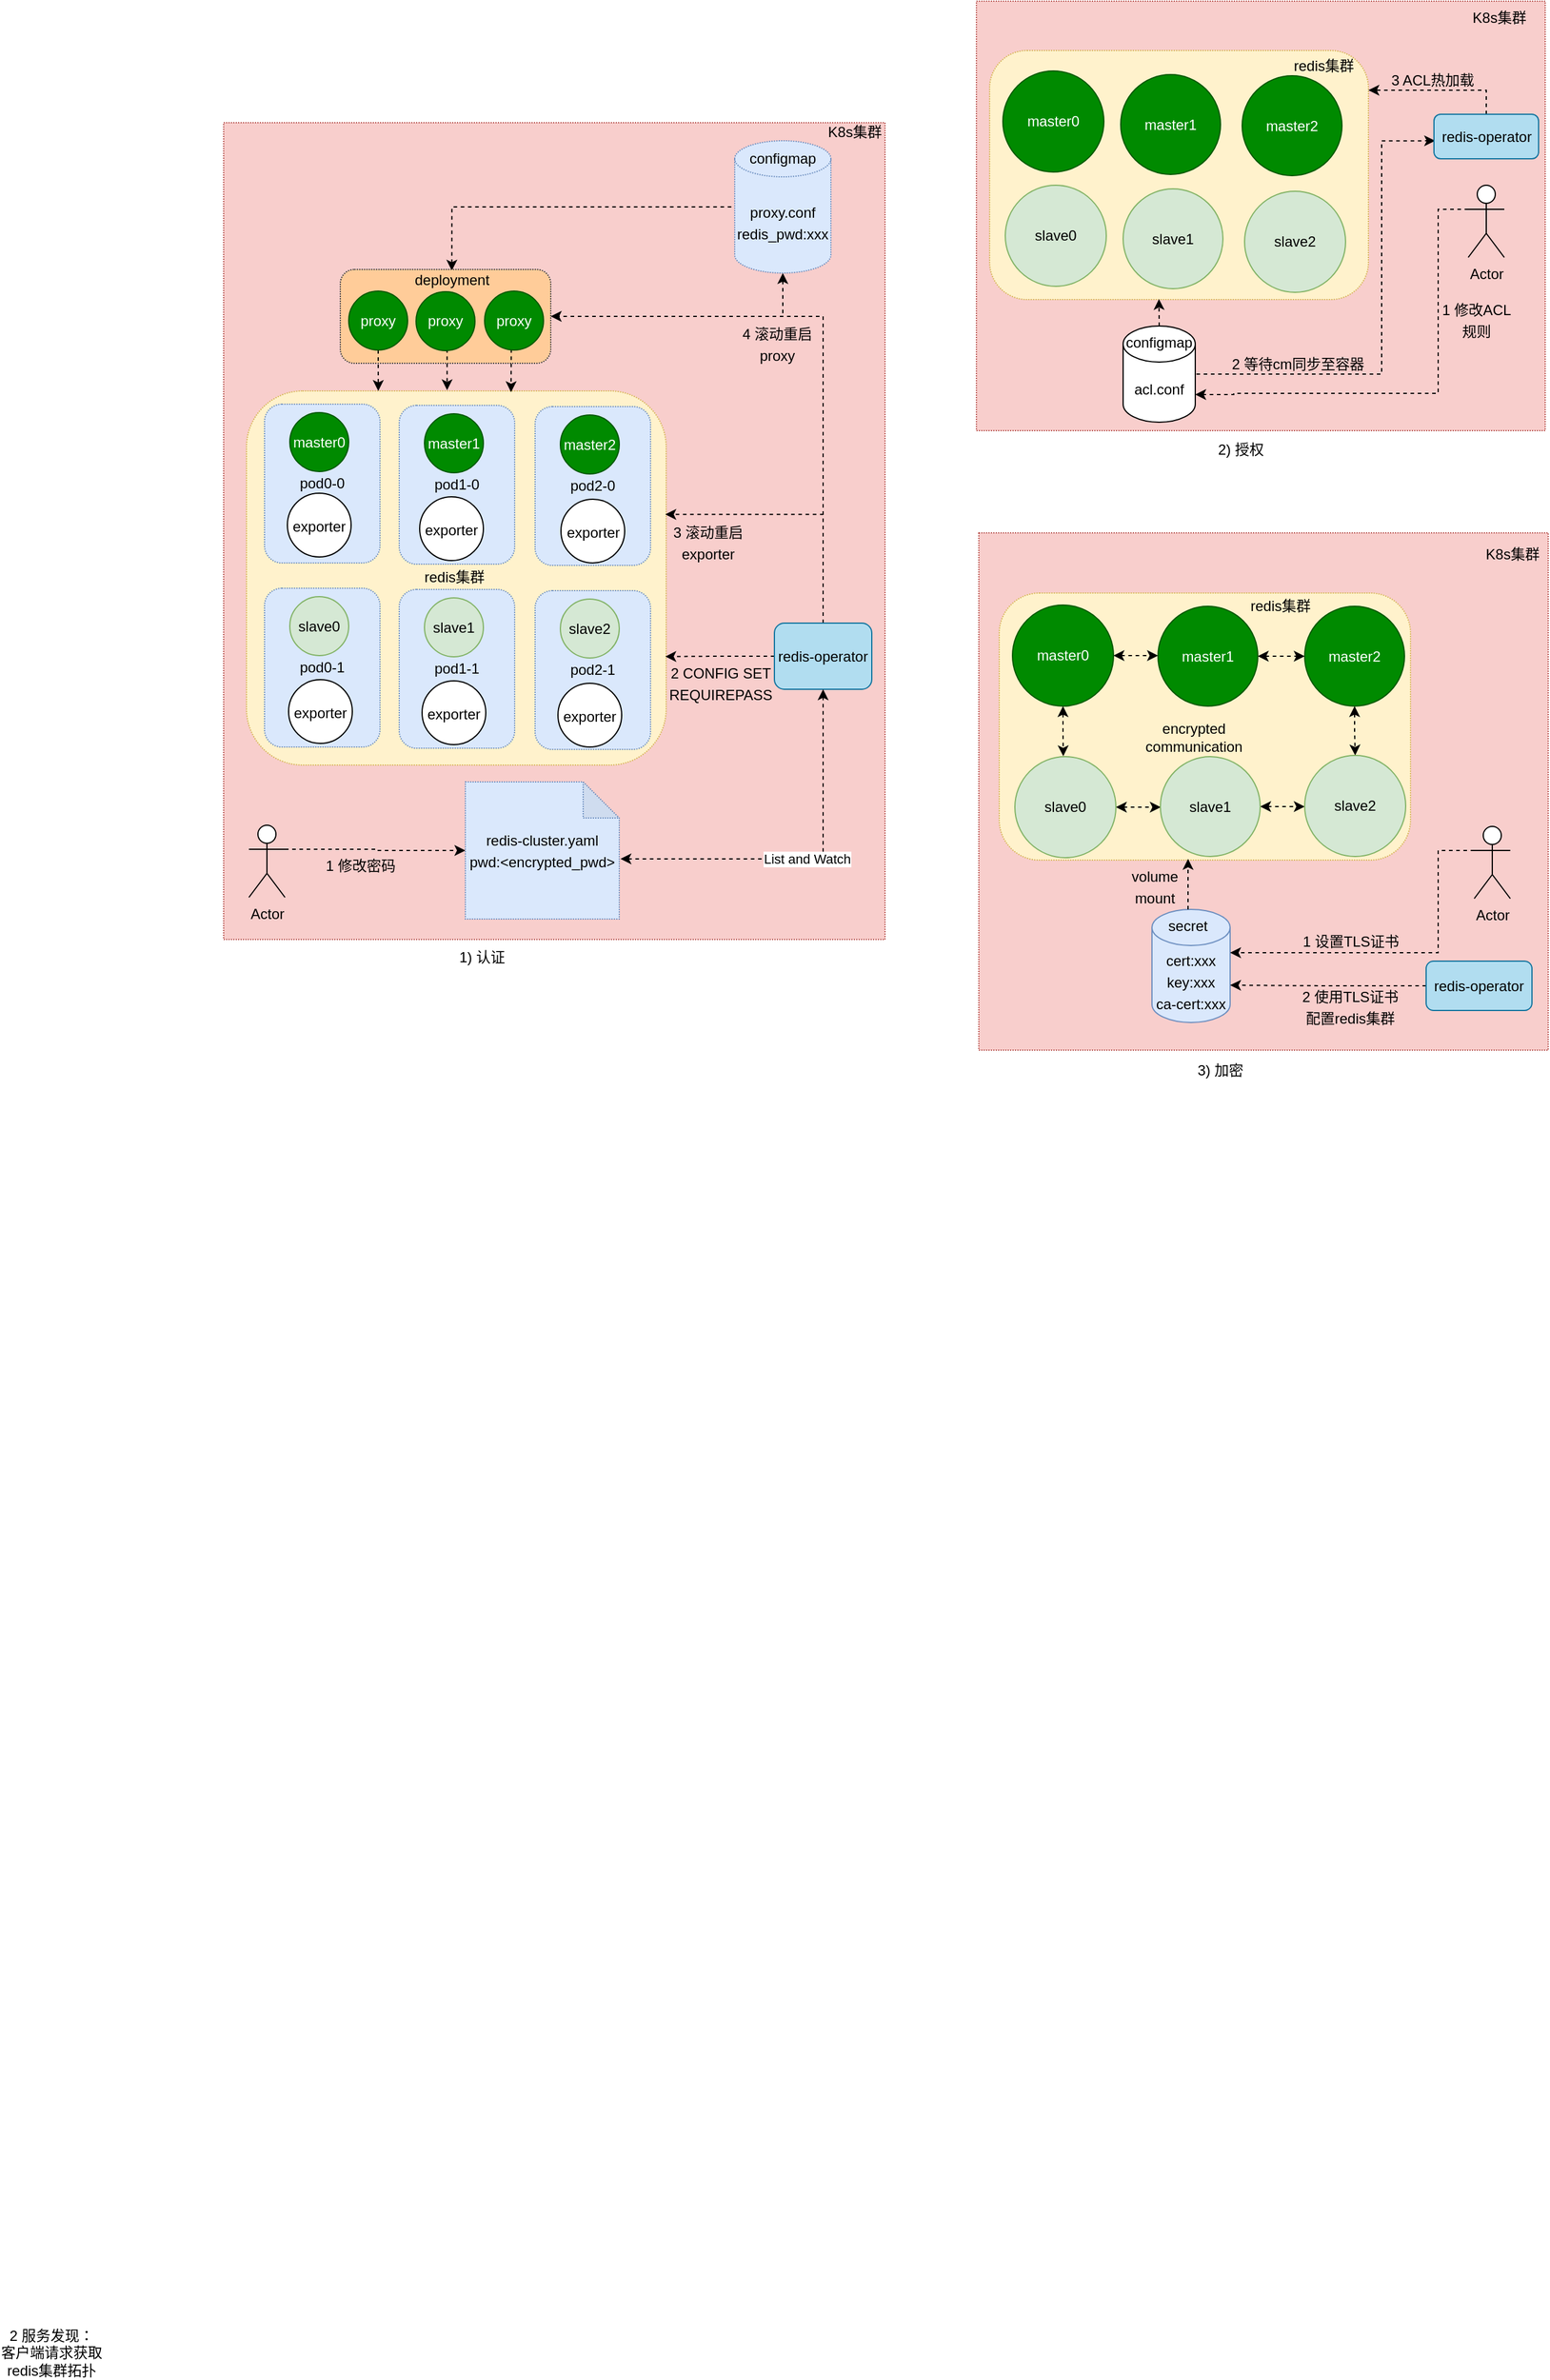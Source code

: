 <mxfile version="21.6.2" type="github">
  <diagram id="rYdwiMb5jvszhZctyrXV" name="第 1 页">
    <mxGraphModel dx="1190" dy="947" grid="0" gridSize="10" guides="1" tooltips="1" connect="1" arrows="1" fold="1" page="0" pageScale="1" pageWidth="1920" pageHeight="1200" math="0" shadow="0">
      <root>
        <mxCell id="0" />
        <mxCell id="1" parent="0" />
        <mxCell id="fc0Et_haitifpb5bSG0c-15" value="" style="rounded=0;whiteSpace=wrap;html=1;fillColor=#f8cecc;dashed=1;dashPattern=1 1;strokeColor=#b85450;" parent="1" vertex="1">
          <mxGeometry x="646" y="289" width="550" height="679" as="geometry" />
        </mxCell>
        <mxCell id="UUUI14ZKRIE0cY6bywck-4" style="edgeStyle=orthogonalEdgeStyle;rounded=0;orthogonalLoop=1;jettySize=auto;html=1;exitX=0.5;exitY=0;exitDx=0;exitDy=0;entryX=0;entryY=0.5;entryDx=0;entryDy=0;entryPerimeter=0;dashed=1;startArrow=classic;startFill=1;endArrow=none;endFill=0;" parent="1" source="CZOD9MttlhJFFi8Qf4Fr-37" target="UUUI14ZKRIE0cY6bywck-2" edge="1">
          <mxGeometry relative="1" as="geometry" />
        </mxCell>
        <mxCell id="CZOD9MttlhJFFi8Qf4Fr-35" value="" style="rounded=1;whiteSpace=wrap;html=1;dashed=1;dashPattern=1 1;fillColor=#ffcc99;strokeColor=#36393d;" parent="1" vertex="1">
          <mxGeometry x="743" y="411" width="175" height="78" as="geometry" />
        </mxCell>
        <mxCell id="fc0Et_haitifpb5bSG0c-1" value="" style="rounded=1;whiteSpace=wrap;html=1;dashed=1;dashPattern=1 1;fillColor=#fff2cc;strokeColor=#d6b656;" parent="1" vertex="1">
          <mxGeometry x="665" y="512" width="349" height="311" as="geometry" />
        </mxCell>
        <mxCell id="CZOD9MttlhJFFi8Qf4Fr-2" value="pod0-0" style="rounded=1;whiteSpace=wrap;html=1;fillColor=#dae8fc;dashed=1;dashPattern=1 1;strokeColor=#6c8ebf;" parent="1" vertex="1">
          <mxGeometry x="680" y="523" width="96" height="132" as="geometry" />
        </mxCell>
        <mxCell id="fc0Et_haitifpb5bSG0c-2" value="master0" style="ellipse;whiteSpace=wrap;html=1;aspect=fixed;fillColor=#008a00;fontColor=#ffffff;strokeColor=#005700;" parent="1" vertex="1">
          <mxGeometry x="701" y="530" width="49" height="49" as="geometry" />
        </mxCell>
        <mxCell id="fc0Et_haitifpb5bSG0c-16" value="K8s集群" style="text;html=1;strokeColor=none;fillColor=none;align=center;verticalAlign=middle;whiteSpace=wrap;rounded=0;dashed=1;" parent="1" vertex="1">
          <mxGeometry x="1141" y="282" width="60" height="30" as="geometry" />
        </mxCell>
        <mxCell id="fc0Et_haitifpb5bSG0c-70" value="2 服务发现：&lt;br&gt;客户端请求获取redis集群拓扑" style="text;html=1;strokeColor=none;fillColor=none;align=center;verticalAlign=middle;whiteSpace=wrap;rounded=0;" parent="1" vertex="1">
          <mxGeometry x="460" y="2123" width="86" height="40" as="geometry" />
        </mxCell>
        <mxCell id="k7kp1MV-_mNu26BSV135-80" value="redis集群" style="text;html=1;strokeColor=none;fillColor=none;align=center;verticalAlign=middle;whiteSpace=wrap;rounded=0;dashed=1;dashPattern=1 1;" parent="1" vertex="1">
          <mxGeometry x="800.75" y="653" width="74.25" height="27" as="geometry" />
        </mxCell>
        <mxCell id="CZOD9MttlhJFFi8Qf4Fr-42" style="edgeStyle=orthogonalEdgeStyle;rounded=0;orthogonalLoop=1;jettySize=auto;html=1;exitX=1;exitY=0.333;exitDx=0;exitDy=0;exitPerimeter=0;entryX=0;entryY=0.5;entryDx=0;entryDy=0;entryPerimeter=0;dashed=1;" parent="1" source="YecgM4xgUUCfINCVM_Nl-14" target="CZOD9MttlhJFFi8Qf4Fr-21" edge="1">
          <mxGeometry relative="1" as="geometry" />
        </mxCell>
        <mxCell id="YecgM4xgUUCfINCVM_Nl-14" value="Actor" style="shape=umlActor;verticalLabelPosition=bottom;verticalAlign=top;html=1;outlineConnect=0;" parent="1" vertex="1">
          <mxGeometry x="667" y="873" width="30" height="60" as="geometry" />
        </mxCell>
        <mxCell id="YecgM4xgUUCfINCVM_Nl-19" value="&lt;p style=&quot;line-height: 150%;&quot;&gt;1 修改密码&lt;/p&gt;" style="text;html=1;strokeColor=none;fillColor=none;align=center;verticalAlign=middle;whiteSpace=wrap;rounded=0;" parent="1" vertex="1">
          <mxGeometry x="710" y="896" width="99.5" height="20" as="geometry" />
        </mxCell>
        <mxCell id="CZOD9MttlhJFFi8Qf4Fr-27" style="edgeStyle=orthogonalEdgeStyle;rounded=0;orthogonalLoop=1;jettySize=auto;html=1;exitX=0;exitY=0.5;exitDx=0;exitDy=0;entryX=0.998;entryY=0.71;entryDx=0;entryDy=0;entryPerimeter=0;dashed=1;" parent="1" source="YecgM4xgUUCfINCVM_Nl-21" target="fc0Et_haitifpb5bSG0c-1" edge="1">
          <mxGeometry relative="1" as="geometry" />
        </mxCell>
        <mxCell id="CZOD9MttlhJFFi8Qf4Fr-28" style="edgeStyle=orthogonalEdgeStyle;rounded=0;orthogonalLoop=1;jettySize=auto;html=1;exitX=0.5;exitY=0;exitDx=0;exitDy=0;entryX=0.998;entryY=0.33;entryDx=0;entryDy=0;entryPerimeter=0;dashed=1;" parent="1" source="YecgM4xgUUCfINCVM_Nl-21" target="fc0Et_haitifpb5bSG0c-1" edge="1">
          <mxGeometry relative="1" as="geometry" />
        </mxCell>
        <mxCell id="CZOD9MttlhJFFi8Qf4Fr-41" style="edgeStyle=orthogonalEdgeStyle;rounded=0;orthogonalLoop=1;jettySize=auto;html=1;exitX=0.5;exitY=0;exitDx=0;exitDy=0;entryX=1;entryY=0.5;entryDx=0;entryDy=0;dashed=1;" parent="1" source="YecgM4xgUUCfINCVM_Nl-21" target="CZOD9MttlhJFFi8Qf4Fr-35" edge="1">
          <mxGeometry relative="1" as="geometry" />
        </mxCell>
        <mxCell id="YecgM4xgUUCfINCVM_Nl-21" value="redis-operator" style="rounded=1;whiteSpace=wrap;html=1;fillColor=#b1ddf0;strokeColor=#10739e;" parent="1" vertex="1">
          <mxGeometry x="1104" y="705" width="81" height="55" as="geometry" />
        </mxCell>
        <mxCell id="YecgM4xgUUCfINCVM_Nl-28" style="edgeStyle=orthogonalEdgeStyle;rounded=0;orthogonalLoop=1;jettySize=auto;html=1;exitX=0.5;exitY=1;exitDx=0;exitDy=0;dashed=1;" parent="1" edge="1">
          <mxGeometry relative="1" as="geometry">
            <mxPoint x="785.5" y="918" as="sourcePoint" />
            <mxPoint x="785.5" y="918" as="targetPoint" />
          </mxGeometry>
        </mxCell>
        <mxCell id="CZOD9MttlhJFFi8Qf4Fr-1" value="&lt;p style=&quot;line-height: 150%;&quot;&gt;exporter&lt;/p&gt;" style="ellipse;whiteSpace=wrap;html=1;aspect=fixed;" parent="1" vertex="1">
          <mxGeometry x="699" y="597" width="53" height="53" as="geometry" />
        </mxCell>
        <mxCell id="CZOD9MttlhJFFi8Qf4Fr-6" value="pod0-1" style="rounded=1;whiteSpace=wrap;html=1;fillColor=#dae8fc;dashed=1;dashPattern=1 1;strokeColor=#6c8ebf;" parent="1" vertex="1">
          <mxGeometry x="680" y="676" width="96" height="132" as="geometry" />
        </mxCell>
        <mxCell id="CZOD9MttlhJFFi8Qf4Fr-7" value="slave0" style="ellipse;whiteSpace=wrap;html=1;aspect=fixed;fillColor=#d5e8d4;strokeColor=#82b366;" parent="1" vertex="1">
          <mxGeometry x="701" y="683" width="49" height="49" as="geometry" />
        </mxCell>
        <mxCell id="CZOD9MttlhJFFi8Qf4Fr-8" value="&lt;p style=&quot;line-height: 150%;&quot;&gt;exporter&lt;br&gt;&lt;/p&gt;" style="ellipse;whiteSpace=wrap;html=1;aspect=fixed;" parent="1" vertex="1">
          <mxGeometry x="700" y="752" width="53" height="53" as="geometry" />
        </mxCell>
        <mxCell id="CZOD9MttlhJFFi8Qf4Fr-9" value="pod1-0" style="rounded=1;whiteSpace=wrap;html=1;fillColor=#dae8fc;dashed=1;dashPattern=1 1;strokeColor=#6c8ebf;" parent="1" vertex="1">
          <mxGeometry x="792" y="524" width="96" height="132" as="geometry" />
        </mxCell>
        <mxCell id="CZOD9MttlhJFFi8Qf4Fr-10" value="master1" style="ellipse;whiteSpace=wrap;html=1;aspect=fixed;fillColor=#008a00;fontColor=#ffffff;strokeColor=#005700;" parent="1" vertex="1">
          <mxGeometry x="813" y="531" width="49" height="49" as="geometry" />
        </mxCell>
        <mxCell id="CZOD9MttlhJFFi8Qf4Fr-11" value="&lt;p style=&quot;line-height: 150%;&quot;&gt;exporter&lt;br&gt;&lt;/p&gt;" style="ellipse;whiteSpace=wrap;html=1;aspect=fixed;" parent="1" vertex="1">
          <mxGeometry x="809" y="600" width="53" height="53" as="geometry" />
        </mxCell>
        <mxCell id="CZOD9MttlhJFFi8Qf4Fr-12" value="pod1-1" style="rounded=1;whiteSpace=wrap;html=1;fillColor=#dae8fc;dashed=1;dashPattern=1 1;strokeColor=#6c8ebf;" parent="1" vertex="1">
          <mxGeometry x="792" y="677" width="96" height="132" as="geometry" />
        </mxCell>
        <mxCell id="CZOD9MttlhJFFi8Qf4Fr-13" value="slave1" style="ellipse;whiteSpace=wrap;html=1;aspect=fixed;fillColor=#d5e8d4;strokeColor=#82b366;" parent="1" vertex="1">
          <mxGeometry x="813" y="684" width="49" height="49" as="geometry" />
        </mxCell>
        <mxCell id="CZOD9MttlhJFFi8Qf4Fr-14" value="&lt;p style=&quot;line-height: 150%;&quot;&gt;exporter&lt;br&gt;&lt;/p&gt;" style="ellipse;whiteSpace=wrap;html=1;aspect=fixed;" parent="1" vertex="1">
          <mxGeometry x="811" y="753" width="53" height="53" as="geometry" />
        </mxCell>
        <mxCell id="CZOD9MttlhJFFi8Qf4Fr-15" value="pod2-0" style="rounded=1;whiteSpace=wrap;html=1;fillColor=#dae8fc;dashed=1;dashPattern=1 1;strokeColor=#6c8ebf;" parent="1" vertex="1">
          <mxGeometry x="905" y="525" width="96" height="132" as="geometry" />
        </mxCell>
        <mxCell id="CZOD9MttlhJFFi8Qf4Fr-16" value="master2" style="ellipse;whiteSpace=wrap;html=1;aspect=fixed;fillColor=#008a00;fontColor=#ffffff;strokeColor=#005700;" parent="1" vertex="1">
          <mxGeometry x="926" y="532" width="49" height="49" as="geometry" />
        </mxCell>
        <mxCell id="CZOD9MttlhJFFi8Qf4Fr-17" value="&lt;p style=&quot;line-height: 150%;&quot;&gt;exporter&lt;br&gt;&lt;/p&gt;" style="ellipse;whiteSpace=wrap;html=1;aspect=fixed;" parent="1" vertex="1">
          <mxGeometry x="926.5" y="602" width="53" height="53" as="geometry" />
        </mxCell>
        <mxCell id="CZOD9MttlhJFFi8Qf4Fr-18" value="pod2-1" style="rounded=1;whiteSpace=wrap;html=1;fillColor=#dae8fc;dashed=1;dashPattern=1 1;strokeColor=#6c8ebf;" parent="1" vertex="1">
          <mxGeometry x="905" y="678" width="96" height="132" as="geometry" />
        </mxCell>
        <mxCell id="CZOD9MttlhJFFi8Qf4Fr-19" value="slave2" style="ellipse;whiteSpace=wrap;html=1;aspect=fixed;fillColor=#d5e8d4;strokeColor=#82b366;" parent="1" vertex="1">
          <mxGeometry x="926" y="685" width="49" height="49" as="geometry" />
        </mxCell>
        <mxCell id="CZOD9MttlhJFFi8Qf4Fr-20" value="&lt;p style=&quot;line-height: 150%;&quot;&gt;exporter&lt;br&gt;&lt;/p&gt;" style="ellipse;whiteSpace=wrap;html=1;aspect=fixed;" parent="1" vertex="1">
          <mxGeometry x="924" y="755" width="53" height="53" as="geometry" />
        </mxCell>
        <mxCell id="CZOD9MttlhJFFi8Qf4Fr-46" value="List and Watch" style="edgeStyle=orthogonalEdgeStyle;rounded=0;orthogonalLoop=1;jettySize=auto;html=1;exitX=1.008;exitY=0.561;exitDx=0;exitDy=0;exitPerimeter=0;entryX=0.5;entryY=1;entryDx=0;entryDy=0;startArrow=classic;startFill=1;dashed=1;" parent="1" source="CZOD9MttlhJFFi8Qf4Fr-21" target="YecgM4xgUUCfINCVM_Nl-21" edge="1">
          <mxGeometry relative="1" as="geometry" />
        </mxCell>
        <mxCell id="CZOD9MttlhJFFi8Qf4Fr-21" value="&lt;p style=&quot;line-height: 150%;&quot;&gt;redis-cluster&lt;span style=&quot;background-color: initial;&quot;&gt;.yaml&lt;br&gt;&lt;/span&gt;&lt;span style=&quot;background-color: initial;&quot;&gt;pwd:&amp;lt;encrypted_pwd&amp;gt;&lt;/span&gt;&lt;span style=&quot;background-color: initial;&quot;&gt;&lt;br&gt;&lt;/span&gt;&lt;/p&gt;" style="shape=note;whiteSpace=wrap;html=1;backgroundOutline=1;darkOpacity=0.05;dashed=1;dashPattern=1 1;fillColor=#dae8fc;strokeColor=#6c8ebf;" parent="1" vertex="1">
          <mxGeometry x="847" y="837" width="128" height="114" as="geometry" />
        </mxCell>
        <mxCell id="CZOD9MttlhJFFi8Qf4Fr-24" value="&lt;p style=&quot;line-height: 150%;&quot;&gt;3 滚动重启&lt;span style=&quot;background-color: initial;&quot;&gt;exporter&lt;/span&gt;&lt;/p&gt;" style="text;html=1;strokeColor=none;fillColor=none;align=center;verticalAlign=middle;whiteSpace=wrap;rounded=0;" parent="1" vertex="1">
          <mxGeometry x="1014" y="623" width="70" height="30" as="geometry" />
        </mxCell>
        <mxCell id="CZOD9MttlhJFFi8Qf4Fr-25" value="&lt;p style=&quot;line-height: 150%;&quot;&gt;4 滚动重启proxy&lt;/p&gt;" style="text;html=1;strokeColor=none;fillColor=none;align=center;verticalAlign=middle;whiteSpace=wrap;rounded=0;" parent="1" vertex="1">
          <mxGeometry x="1068" y="454" width="77" height="38" as="geometry" />
        </mxCell>
        <mxCell id="CZOD9MttlhJFFi8Qf4Fr-33" style="edgeStyle=orthogonalEdgeStyle;rounded=0;orthogonalLoop=1;jettySize=auto;html=1;exitX=0.5;exitY=1;exitDx=0;exitDy=0;entryX=0.478;entryY=-0.002;entryDx=0;entryDy=0;entryPerimeter=0;dashed=1;" parent="1" source="CZOD9MttlhJFFi8Qf4Fr-29" target="fc0Et_haitifpb5bSG0c-1" edge="1">
          <mxGeometry relative="1" as="geometry" />
        </mxCell>
        <mxCell id="CZOD9MttlhJFFi8Qf4Fr-29" value="proxy" style="ellipse;whiteSpace=wrap;html=1;aspect=fixed;fillColor=#008a00;fontColor=#ffffff;strokeColor=#005700;" parent="1" vertex="1">
          <mxGeometry x="806" y="429.5" width="49" height="49" as="geometry" />
        </mxCell>
        <mxCell id="CZOD9MttlhJFFi8Qf4Fr-34" style="edgeStyle=orthogonalEdgeStyle;rounded=0;orthogonalLoop=1;jettySize=auto;html=1;exitX=0.453;exitY=0.985;exitDx=0;exitDy=0;dashed=1;exitPerimeter=0;" parent="1" source="CZOD9MttlhJFFi8Qf4Fr-30" edge="1">
          <mxGeometry relative="1" as="geometry">
            <mxPoint x="885" y="513" as="targetPoint" />
            <Array as="points">
              <mxPoint x="885" y="477" />
            </Array>
          </mxGeometry>
        </mxCell>
        <mxCell id="CZOD9MttlhJFFi8Qf4Fr-30" value="proxy" style="ellipse;whiteSpace=wrap;html=1;aspect=fixed;fillColor=#008a00;fontColor=#ffffff;strokeColor=#005700;" parent="1" vertex="1">
          <mxGeometry x="863" y="429" width="49" height="49" as="geometry" />
        </mxCell>
        <mxCell id="CZOD9MttlhJFFi8Qf4Fr-32" style="edgeStyle=orthogonalEdgeStyle;rounded=0;orthogonalLoop=1;jettySize=auto;html=1;exitX=0.5;exitY=1;exitDx=0;exitDy=0;entryX=0.314;entryY=0;entryDx=0;entryDy=0;dashed=1;entryPerimeter=0;" parent="1" source="CZOD9MttlhJFFi8Qf4Fr-31" target="fc0Et_haitifpb5bSG0c-1" edge="1">
          <mxGeometry relative="1" as="geometry" />
        </mxCell>
        <mxCell id="CZOD9MttlhJFFi8Qf4Fr-31" value="proxy" style="ellipse;whiteSpace=wrap;html=1;aspect=fixed;fillColor=#008a00;fontColor=#ffffff;strokeColor=#005700;" parent="1" vertex="1">
          <mxGeometry x="750" y="429" width="49" height="49" as="geometry" />
        </mxCell>
        <mxCell id="CZOD9MttlhJFFi8Qf4Fr-37" value="deployment" style="text;html=1;strokeColor=none;fillColor=none;align=center;verticalAlign=middle;whiteSpace=wrap;rounded=0;dashed=1;dashPattern=1 1;" parent="1" vertex="1">
          <mxGeometry x="803.75" y="412" width="64" height="15" as="geometry" />
        </mxCell>
        <mxCell id="CZOD9MttlhJFFi8Qf4Fr-45" value="&lt;p style=&quot;line-height: 150%;&quot;&gt;2 CONFIG SET REQUIREPASS&lt;/p&gt;" style="text;html=1;strokeColor=none;fillColor=none;align=center;verticalAlign=middle;whiteSpace=wrap;rounded=0;dashed=1;dashPattern=1 1;" parent="1" vertex="1">
          <mxGeometry x="1020.5" y="740" width="77" height="30" as="geometry" />
        </mxCell>
        <mxCell id="5SQXjjF51jTGpoGu6OEJ-2" style="edgeStyle=orthogonalEdgeStyle;rounded=0;orthogonalLoop=1;jettySize=auto;html=1;exitX=0.5;exitY=1;exitDx=0;exitDy=0;exitPerimeter=0;startArrow=classic;startFill=1;endArrow=none;endFill=0;dashed=1;" parent="1" source="UUUI14ZKRIE0cY6bywck-2" edge="1">
          <mxGeometry relative="1" as="geometry">
            <mxPoint x="1111" y="450" as="targetPoint" />
          </mxGeometry>
        </mxCell>
        <mxCell id="UUUI14ZKRIE0cY6bywck-2" value="&lt;p style=&quot;line-height: 150%;&quot;&gt;proxy.conf&lt;br&gt;redis_pwd:xxx&lt;/p&gt;" style="shape=cylinder3;whiteSpace=wrap;html=1;boundedLbl=1;backgroundOutline=1;size=15;dashed=1;dashPattern=1 1;fillColor=#dae8fc;strokeColor=#6c8ebf;" parent="1" vertex="1">
          <mxGeometry x="1071" y="304" width="80" height="110" as="geometry" />
        </mxCell>
        <mxCell id="UUUI14ZKRIE0cY6bywck-3" value="configmap" style="text;html=1;strokeColor=none;fillColor=none;align=center;verticalAlign=middle;whiteSpace=wrap;rounded=0;dashed=1;dashPattern=1 1;" parent="1" vertex="1">
          <mxGeometry x="1081" y="304" width="60" height="30" as="geometry" />
        </mxCell>
        <mxCell id="38dAJzNNcOp86LS3GkPb-2" value="" style="rounded=0;whiteSpace=wrap;html=1;fillColor=#f8cecc;dashed=1;dashPattern=1 1;strokeColor=#b85450;" vertex="1" parent="1">
          <mxGeometry x="1272" y="188" width="473" height="357" as="geometry" />
        </mxCell>
        <mxCell id="38dAJzNNcOp86LS3GkPb-3" value="" style="rounded=1;whiteSpace=wrap;html=1;dashed=1;dashPattern=1 1;fillColor=#fff2cc;strokeColor=#d6b656;" vertex="1" parent="1">
          <mxGeometry x="1283" y="229" width="315" height="207" as="geometry" />
        </mxCell>
        <mxCell id="38dAJzNNcOp86LS3GkPb-4" value="master0" style="ellipse;whiteSpace=wrap;html=1;aspect=fixed;fillColor=#008a00;fontColor=#ffffff;strokeColor=#005700;" vertex="1" parent="1">
          <mxGeometry x="1294" y="246" width="84" height="84" as="geometry" />
        </mxCell>
        <mxCell id="38dAJzNNcOp86LS3GkPb-5" value="slave0&lt;br&gt;" style="ellipse;whiteSpace=wrap;html=1;aspect=fixed;fillColor=#d5e8d4;strokeColor=#82b366;" vertex="1" parent="1">
          <mxGeometry x="1296" y="341" width="84" height="84" as="geometry" />
        </mxCell>
        <mxCell id="38dAJzNNcOp86LS3GkPb-6" value="master1&lt;br&gt;" style="ellipse;whiteSpace=wrap;html=1;aspect=fixed;fillColor=#008a00;fontColor=#ffffff;strokeColor=#005700;" vertex="1" parent="1">
          <mxGeometry x="1392" y="249" width="83" height="83" as="geometry" />
        </mxCell>
        <mxCell id="38dAJzNNcOp86LS3GkPb-7" value="slave1&lt;br&gt;" style="ellipse;whiteSpace=wrap;html=1;aspect=fixed;fillColor=#d5e8d4;strokeColor=#82b366;" vertex="1" parent="1">
          <mxGeometry x="1394" y="344" width="83" height="83" as="geometry" />
        </mxCell>
        <mxCell id="38dAJzNNcOp86LS3GkPb-8" value="master2&lt;br&gt;" style="ellipse;whiteSpace=wrap;html=1;aspect=fixed;fillColor=#008a00;fontColor=#ffffff;strokeColor=#005700;" vertex="1" parent="1">
          <mxGeometry x="1493" y="250" width="83" height="83" as="geometry" />
        </mxCell>
        <mxCell id="38dAJzNNcOp86LS3GkPb-9" value="slave2&lt;br&gt;" style="ellipse;whiteSpace=wrap;html=1;aspect=fixed;fillColor=#d5e8d4;strokeColor=#82b366;" vertex="1" parent="1">
          <mxGeometry x="1495" y="346" width="84" height="84" as="geometry" />
        </mxCell>
        <mxCell id="38dAJzNNcOp86LS3GkPb-10" value="K8s集群" style="text;html=1;strokeColor=none;fillColor=none;align=center;verticalAlign=middle;whiteSpace=wrap;rounded=0;dashed=1;" vertex="1" parent="1">
          <mxGeometry x="1677" y="187" width="60" height="30" as="geometry" />
        </mxCell>
        <mxCell id="38dAJzNNcOp86LS3GkPb-11" value="redis集群" style="text;html=1;strokeColor=none;fillColor=none;align=center;verticalAlign=middle;whiteSpace=wrap;rounded=0;dashed=1;dashPattern=1 1;" vertex="1" parent="1">
          <mxGeometry x="1531" y="227" width="60" height="30" as="geometry" />
        </mxCell>
        <mxCell id="38dAJzNNcOp86LS3GkPb-18" style="edgeStyle=orthogonalEdgeStyle;rounded=0;orthogonalLoop=1;jettySize=auto;html=1;exitX=1;exitY=0.5;exitDx=0;exitDy=0;exitPerimeter=0;entryX=0.011;entryY=0.596;entryDx=0;entryDy=0;dashed=1;entryPerimeter=0;" edge="1" parent="1" target="38dAJzNNcOp86LS3GkPb-26">
          <mxGeometry relative="1" as="geometry">
            <Array as="points">
              <mxPoint x="1609" y="498" />
              <mxPoint x="1609" y="304" />
            </Array>
            <mxPoint x="1431" y="497.97" as="sourcePoint" />
            <mxPoint x="1621" y="247.97" as="targetPoint" />
          </mxGeometry>
        </mxCell>
        <mxCell id="38dAJzNNcOp86LS3GkPb-19" value="acl.conf" style="shape=cylinder3;whiteSpace=wrap;html=1;boundedLbl=1;backgroundOutline=1;size=15;" vertex="1" parent="1">
          <mxGeometry x="1394" y="458" width="60" height="80" as="geometry" />
        </mxCell>
        <mxCell id="38dAJzNNcOp86LS3GkPb-35" style="edgeStyle=orthogonalEdgeStyle;rounded=0;orthogonalLoop=1;jettySize=auto;html=1;exitX=0.5;exitY=0;exitDx=0;exitDy=0;entryX=0.447;entryY=0.998;entryDx=0;entryDy=0;entryPerimeter=0;dashed=1;" edge="1" parent="1" source="38dAJzNNcOp86LS3GkPb-21" target="38dAJzNNcOp86LS3GkPb-3">
          <mxGeometry relative="1" as="geometry" />
        </mxCell>
        <mxCell id="38dAJzNNcOp86LS3GkPb-21" value="configmap" style="text;html=1;strokeColor=none;fillColor=none;align=center;verticalAlign=middle;whiteSpace=wrap;rounded=0;" vertex="1" parent="1">
          <mxGeometry x="1398" y="458" width="52" height="28" as="geometry" />
        </mxCell>
        <mxCell id="38dAJzNNcOp86LS3GkPb-22" style="edgeStyle=orthogonalEdgeStyle;rounded=0;orthogonalLoop=1;jettySize=auto;html=1;exitX=0;exitY=0.333;exitDx=0;exitDy=0;exitPerimeter=0;entryX=1;entryY=1;entryDx=0;entryDy=-15;entryPerimeter=0;dashed=1;" edge="1" parent="1" source="38dAJzNNcOp86LS3GkPb-23">
          <mxGeometry relative="1" as="geometry">
            <Array as="points">
              <mxPoint x="1656" y="361" />
              <mxPoint x="1656" y="514" />
              <mxPoint x="1486" y="514" />
            </Array>
            <mxPoint x="1681" y="353" as="sourcePoint" />
            <mxPoint x="1454" y="515" as="targetPoint" />
          </mxGeometry>
        </mxCell>
        <mxCell id="38dAJzNNcOp86LS3GkPb-23" value="Actor" style="shape=umlActor;verticalLabelPosition=bottom;verticalAlign=top;html=1;outlineConnect=0;" vertex="1" parent="1">
          <mxGeometry x="1681" y="341" width="30" height="60" as="geometry" />
        </mxCell>
        <mxCell id="38dAJzNNcOp86LS3GkPb-24" value="&lt;p style=&quot;line-height: 150%;&quot;&gt;1 修改ACL规则&lt;/p&gt;" style="text;html=1;strokeColor=none;fillColor=none;align=center;verticalAlign=middle;whiteSpace=wrap;rounded=0;" vertex="1" parent="1">
          <mxGeometry x="1658" y="438" width="60" height="30" as="geometry" />
        </mxCell>
        <mxCell id="38dAJzNNcOp86LS3GkPb-25" style="edgeStyle=orthogonalEdgeStyle;rounded=0;orthogonalLoop=1;jettySize=auto;html=1;exitX=0.5;exitY=0;exitDx=0;exitDy=0;dashed=1;" edge="1" parent="1" source="38dAJzNNcOp86LS3GkPb-26" target="38dAJzNNcOp86LS3GkPb-3">
          <mxGeometry relative="1" as="geometry">
            <Array as="points">
              <mxPoint x="1696" y="262" />
            </Array>
          </mxGeometry>
        </mxCell>
        <mxCell id="38dAJzNNcOp86LS3GkPb-26" value="redis-operator" style="rounded=1;whiteSpace=wrap;html=1;fillColor=#b1ddf0;strokeColor=#10739e;" vertex="1" parent="1">
          <mxGeometry x="1652.5" y="282" width="87" height="37" as="geometry" />
        </mxCell>
        <mxCell id="38dAJzNNcOp86LS3GkPb-27" value="&lt;p style=&quot;line-height: 150%;&quot;&gt;2 等待cm同步至容器&lt;/p&gt;" style="text;html=1;strokeColor=none;fillColor=none;align=center;verticalAlign=middle;whiteSpace=wrap;rounded=0;" vertex="1" parent="1">
          <mxGeometry x="1481" y="474" width="117" height="30" as="geometry" />
        </mxCell>
        <mxCell id="38dAJzNNcOp86LS3GkPb-31" style="edgeStyle=orthogonalEdgeStyle;rounded=0;orthogonalLoop=1;jettySize=auto;html=1;exitX=0.5;exitY=1;exitDx=0;exitDy=0;dashed=1;" edge="1" parent="1">
          <mxGeometry relative="1" as="geometry">
            <mxPoint x="1345" y="531.0" as="sourcePoint" />
            <mxPoint x="1345" y="531.0" as="targetPoint" />
          </mxGeometry>
        </mxCell>
        <mxCell id="38dAJzNNcOp86LS3GkPb-33" value="&lt;p style=&quot;line-height: 150%;&quot;&gt;3 ACL热加载&lt;/p&gt;" style="text;html=1;strokeColor=none;fillColor=none;align=center;verticalAlign=middle;whiteSpace=wrap;rounded=0;" vertex="1" parent="1">
          <mxGeometry x="1612" y="240" width="79" height="26" as="geometry" />
        </mxCell>
        <mxCell id="38dAJzNNcOp86LS3GkPb-37" value="" style="rounded=0;whiteSpace=wrap;html=1;fillColor=#f8cecc;dashed=1;dashPattern=1 1;strokeColor=#b85450;" vertex="1" parent="1">
          <mxGeometry x="1274" y="630" width="473.5" height="430" as="geometry" />
        </mxCell>
        <mxCell id="38dAJzNNcOp86LS3GkPb-38" value="" style="rounded=1;whiteSpace=wrap;html=1;dashed=1;dashPattern=1 1;fillColor=#fff2cc;strokeColor=#d6b656;" vertex="1" parent="1">
          <mxGeometry x="1291" y="680" width="342" height="222" as="geometry" />
        </mxCell>
        <mxCell id="38dAJzNNcOp86LS3GkPb-80" style="edgeStyle=orthogonalEdgeStyle;rounded=0;orthogonalLoop=1;jettySize=auto;html=1;exitX=0.5;exitY=1;exitDx=0;exitDy=0;entryX=0.479;entryY=-0.004;entryDx=0;entryDy=0;entryPerimeter=0;startArrow=classic;startFill=1;dashed=1;" edge="1" parent="1" source="38dAJzNNcOp86LS3GkPb-39" target="38dAJzNNcOp86LS3GkPb-40">
          <mxGeometry relative="1" as="geometry" />
        </mxCell>
        <mxCell id="38dAJzNNcOp86LS3GkPb-81" style="edgeStyle=orthogonalEdgeStyle;rounded=0;orthogonalLoop=1;jettySize=auto;html=1;exitX=1;exitY=0.5;exitDx=0;exitDy=0;entryX=0;entryY=0.5;entryDx=0;entryDy=0;dashed=1;startArrow=classic;startFill=1;" edge="1" parent="1" source="38dAJzNNcOp86LS3GkPb-39" target="38dAJzNNcOp86LS3GkPb-41">
          <mxGeometry relative="1" as="geometry" />
        </mxCell>
        <mxCell id="38dAJzNNcOp86LS3GkPb-39" value="master0" style="ellipse;whiteSpace=wrap;html=1;aspect=fixed;fillColor=#008a00;fontColor=#ffffff;strokeColor=#005700;" vertex="1" parent="1">
          <mxGeometry x="1302" y="690" width="84" height="84" as="geometry" />
        </mxCell>
        <mxCell id="38dAJzNNcOp86LS3GkPb-84" style="edgeStyle=orthogonalEdgeStyle;rounded=0;orthogonalLoop=1;jettySize=auto;html=1;exitX=1;exitY=0.5;exitDx=0;exitDy=0;entryX=0.004;entryY=0.516;entryDx=0;entryDy=0;entryPerimeter=0;startArrow=classic;startFill=1;dashed=1;" edge="1" parent="1" source="38dAJzNNcOp86LS3GkPb-40" target="38dAJzNNcOp86LS3GkPb-42">
          <mxGeometry relative="1" as="geometry" />
        </mxCell>
        <mxCell id="38dAJzNNcOp86LS3GkPb-40" value="slave0&lt;br&gt;" style="ellipse;whiteSpace=wrap;html=1;aspect=fixed;fillColor=#d5e8d4;strokeColor=#82b366;" vertex="1" parent="1">
          <mxGeometry x="1304" y="816" width="84" height="84" as="geometry" />
        </mxCell>
        <mxCell id="38dAJzNNcOp86LS3GkPb-82" style="edgeStyle=orthogonalEdgeStyle;rounded=0;orthogonalLoop=1;jettySize=auto;html=1;exitX=1;exitY=0.5;exitDx=0;exitDy=0;entryX=0;entryY=0.5;entryDx=0;entryDy=0;startArrow=classic;startFill=1;dashed=1;" edge="1" parent="1" source="38dAJzNNcOp86LS3GkPb-41" target="38dAJzNNcOp86LS3GkPb-43">
          <mxGeometry relative="1" as="geometry" />
        </mxCell>
        <mxCell id="38dAJzNNcOp86LS3GkPb-41" value="master1&lt;br&gt;" style="ellipse;whiteSpace=wrap;html=1;aspect=fixed;fillColor=#008a00;fontColor=#ffffff;strokeColor=#005700;" vertex="1" parent="1">
          <mxGeometry x="1423" y="691" width="83" height="83" as="geometry" />
        </mxCell>
        <mxCell id="38dAJzNNcOp86LS3GkPb-85" style="edgeStyle=orthogonalEdgeStyle;rounded=0;orthogonalLoop=1;jettySize=auto;html=1;exitX=1;exitY=0.5;exitDx=0;exitDy=0;entryX=0;entryY=0.5;entryDx=0;entryDy=0;startArrow=classic;startFill=1;dashed=1;" edge="1" parent="1" source="38dAJzNNcOp86LS3GkPb-42" target="38dAJzNNcOp86LS3GkPb-44">
          <mxGeometry relative="1" as="geometry" />
        </mxCell>
        <mxCell id="38dAJzNNcOp86LS3GkPb-42" value="slave1&lt;br&gt;" style="ellipse;whiteSpace=wrap;html=1;aspect=fixed;fillColor=#d5e8d4;strokeColor=#82b366;" vertex="1" parent="1">
          <mxGeometry x="1425" y="816" width="83" height="83" as="geometry" />
        </mxCell>
        <mxCell id="38dAJzNNcOp86LS3GkPb-83" style="edgeStyle=orthogonalEdgeStyle;rounded=0;orthogonalLoop=1;jettySize=auto;html=1;exitX=0.5;exitY=1;exitDx=0;exitDy=0;entryX=0.5;entryY=0;entryDx=0;entryDy=0;dashed=1;startArrow=classic;startFill=1;" edge="1" parent="1" source="38dAJzNNcOp86LS3GkPb-43" target="38dAJzNNcOp86LS3GkPb-44">
          <mxGeometry relative="1" as="geometry" />
        </mxCell>
        <mxCell id="38dAJzNNcOp86LS3GkPb-43" value="master2&lt;br&gt;" style="ellipse;whiteSpace=wrap;html=1;aspect=fixed;fillColor=#008a00;fontColor=#ffffff;strokeColor=#005700;" vertex="1" parent="1">
          <mxGeometry x="1545" y="691" width="83" height="83" as="geometry" />
        </mxCell>
        <mxCell id="38dAJzNNcOp86LS3GkPb-44" value="slave2&lt;br&gt;" style="ellipse;whiteSpace=wrap;html=1;aspect=fixed;fillColor=#d5e8d4;strokeColor=#82b366;" vertex="1" parent="1">
          <mxGeometry x="1545" y="815" width="84" height="84" as="geometry" />
        </mxCell>
        <mxCell id="38dAJzNNcOp86LS3GkPb-45" value="K8s集群" style="text;html=1;strokeColor=none;fillColor=none;align=center;verticalAlign=middle;whiteSpace=wrap;rounded=0;dashed=1;" vertex="1" parent="1">
          <mxGeometry x="1687.5" y="633" width="60" height="30" as="geometry" />
        </mxCell>
        <mxCell id="38dAJzNNcOp86LS3GkPb-46" value="redis集群" style="text;html=1;strokeColor=none;fillColor=none;align=center;verticalAlign=middle;whiteSpace=wrap;rounded=0;dashed=1;dashPattern=1 1;" vertex="1" parent="1">
          <mxGeometry x="1495" y="676" width="60" height="30" as="geometry" />
        </mxCell>
        <mxCell id="38dAJzNNcOp86LS3GkPb-53" value="&lt;p style=&quot;line-height: 150%;&quot;&gt;cert:xxx&lt;br&gt;key:xxx&lt;br&gt;ca-cert:xxx&lt;/p&gt;" style="shape=cylinder3;whiteSpace=wrap;html=1;boundedLbl=1;backgroundOutline=1;size=15;fillColor=#dae8fc;strokeColor=#6c8ebf;" vertex="1" parent="1">
          <mxGeometry x="1418" y="943" width="65" height="94" as="geometry" />
        </mxCell>
        <mxCell id="38dAJzNNcOp86LS3GkPb-54" value="&lt;p style=&quot;line-height: 150%;&quot;&gt;volume&lt;br&gt;mount &lt;br&gt;&lt;/p&gt;" style="text;html=1;strokeColor=none;fillColor=none;align=center;verticalAlign=middle;whiteSpace=wrap;rounded=0;" vertex="1" parent="1">
          <mxGeometry x="1376" y="909" width="89" height="30" as="geometry" />
        </mxCell>
        <mxCell id="38dAJzNNcOp86LS3GkPb-77" style="edgeStyle=orthogonalEdgeStyle;rounded=0;orthogonalLoop=1;jettySize=auto;html=1;exitX=0.5;exitY=0;exitDx=0;exitDy=0;dashed=1;" edge="1" parent="1" source="38dAJzNNcOp86LS3GkPb-55">
          <mxGeometry relative="1" as="geometry">
            <mxPoint x="1448" y="901" as="targetPoint" />
          </mxGeometry>
        </mxCell>
        <mxCell id="38dAJzNNcOp86LS3GkPb-55" value="secret" style="text;html=1;strokeColor=none;fillColor=none;align=center;verticalAlign=middle;whiteSpace=wrap;rounded=0;" vertex="1" parent="1">
          <mxGeometry x="1422" y="943" width="52" height="28" as="geometry" />
        </mxCell>
        <mxCell id="38dAJzNNcOp86LS3GkPb-56" style="edgeStyle=orthogonalEdgeStyle;rounded=0;orthogonalLoop=1;jettySize=auto;html=1;exitX=0;exitY=0.333;exitDx=0;exitDy=0;exitPerimeter=0;dashed=1;" edge="1" parent="1" source="38dAJzNNcOp86LS3GkPb-57">
          <mxGeometry relative="1" as="geometry">
            <Array as="points">
              <mxPoint x="1656" y="894" />
              <mxPoint x="1656" y="979" />
            </Array>
            <mxPoint x="1483" y="979" as="targetPoint" />
          </mxGeometry>
        </mxCell>
        <mxCell id="38dAJzNNcOp86LS3GkPb-57" value="Actor" style="shape=umlActor;verticalLabelPosition=bottom;verticalAlign=top;html=1;outlineConnect=0;" vertex="1" parent="1">
          <mxGeometry x="1686" y="874" width="30" height="60" as="geometry" />
        </mxCell>
        <mxCell id="38dAJzNNcOp86LS3GkPb-58" value="&lt;p style=&quot;line-height: 150%;&quot;&gt;1 设置TLS证书&lt;/p&gt;" style="text;html=1;strokeColor=none;fillColor=none;align=center;verticalAlign=middle;whiteSpace=wrap;rounded=0;" vertex="1" parent="1">
          <mxGeometry x="1538" y="954" width="91" height="30" as="geometry" />
        </mxCell>
        <mxCell id="38dAJzNNcOp86LS3GkPb-59" style="edgeStyle=orthogonalEdgeStyle;rounded=0;orthogonalLoop=1;jettySize=auto;html=1;exitX=0;exitY=0.5;exitDx=0;exitDy=0;entryX=1;entryY=0;entryDx=0;entryDy=63;entryPerimeter=0;dashed=1;startArrow=none;startFill=0;endArrow=classic;endFill=1;" edge="1" parent="1" source="38dAJzNNcOp86LS3GkPb-60" target="38dAJzNNcOp86LS3GkPb-53">
          <mxGeometry relative="1" as="geometry" />
        </mxCell>
        <mxCell id="38dAJzNNcOp86LS3GkPb-60" value="redis-operator" style="rounded=1;whiteSpace=wrap;html=1;fillColor=#b1ddf0;strokeColor=#10739e;" vertex="1" parent="1">
          <mxGeometry x="1646" y="986" width="88" height="41" as="geometry" />
        </mxCell>
        <mxCell id="38dAJzNNcOp86LS3GkPb-61" value="&lt;p style=&quot;line-height: 150%;&quot;&gt;2 使用TLS证书配置redis集群&lt;/p&gt;" style="text;html=1;strokeColor=none;fillColor=none;align=center;verticalAlign=middle;whiteSpace=wrap;rounded=0;" vertex="1" parent="1">
          <mxGeometry x="1540" y="1006" width="86" height="36" as="geometry" />
        </mxCell>
        <mxCell id="38dAJzNNcOp86LS3GkPb-62" style="edgeStyle=orthogonalEdgeStyle;rounded=0;orthogonalLoop=1;jettySize=auto;html=1;exitX=0.5;exitY=1;exitDx=0;exitDy=0;dashed=1;" edge="1" parent="1" source="38dAJzNNcOp86LS3GkPb-54" target="38dAJzNNcOp86LS3GkPb-54">
          <mxGeometry relative="1" as="geometry" />
        </mxCell>
        <mxCell id="38dAJzNNcOp86LS3GkPb-87" value="encrypted communication" style="text;html=1;strokeColor=none;fillColor=none;align=center;verticalAlign=middle;whiteSpace=wrap;rounded=0;" vertex="1" parent="1">
          <mxGeometry x="1418" y="785" width="70" height="30" as="geometry" />
        </mxCell>
        <mxCell id="38dAJzNNcOp86LS3GkPb-88" value="1) 认证" style="text;html=1;strokeColor=none;fillColor=none;align=center;verticalAlign=middle;whiteSpace=wrap;rounded=0;" vertex="1" parent="1">
          <mxGeometry x="830.5" y="968" width="60" height="30" as="geometry" />
        </mxCell>
        <mxCell id="38dAJzNNcOp86LS3GkPb-89" value="2) 授权" style="text;html=1;strokeColor=none;fillColor=none;align=center;verticalAlign=middle;whiteSpace=wrap;rounded=0;" vertex="1" parent="1">
          <mxGeometry x="1462" y="546" width="60" height="30" as="geometry" />
        </mxCell>
        <mxCell id="38dAJzNNcOp86LS3GkPb-90" value="3) 加密" style="text;html=1;strokeColor=none;fillColor=none;align=center;verticalAlign=middle;whiteSpace=wrap;rounded=0;" vertex="1" parent="1">
          <mxGeometry x="1445" y="1062" width="60" height="30" as="geometry" />
        </mxCell>
      </root>
    </mxGraphModel>
  </diagram>
</mxfile>
